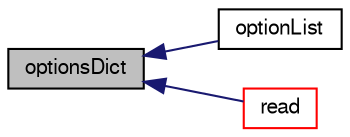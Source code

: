 digraph "optionsDict"
{
  bgcolor="transparent";
  edge [fontname="FreeSans",fontsize="10",labelfontname="FreeSans",labelfontsize="10"];
  node [fontname="FreeSans",fontsize="10",shape=record];
  rankdir="LR";
  Node693 [label="optionsDict",height=0.2,width=0.4,color="black", fillcolor="grey75", style="filled", fontcolor="black"];
  Node693 -> Node694 [dir="back",color="midnightblue",fontsize="10",style="solid",fontname="FreeSans"];
  Node694 [label="optionList",height=0.2,width=0.4,color="black",URL="$a23454.html#a9576dfd4952823da9c567d527de185d7",tooltip="Construct from mesh and dictionary. "];
  Node693 -> Node695 [dir="back",color="midnightblue",fontsize="10",style="solid",fontname="FreeSans"];
  Node695 [label="read",height=0.2,width=0.4,color="red",URL="$a23454.html#a6ce0c64db98eb6144d363dbfc86104eb",tooltip="Read dictionary. "];
}

